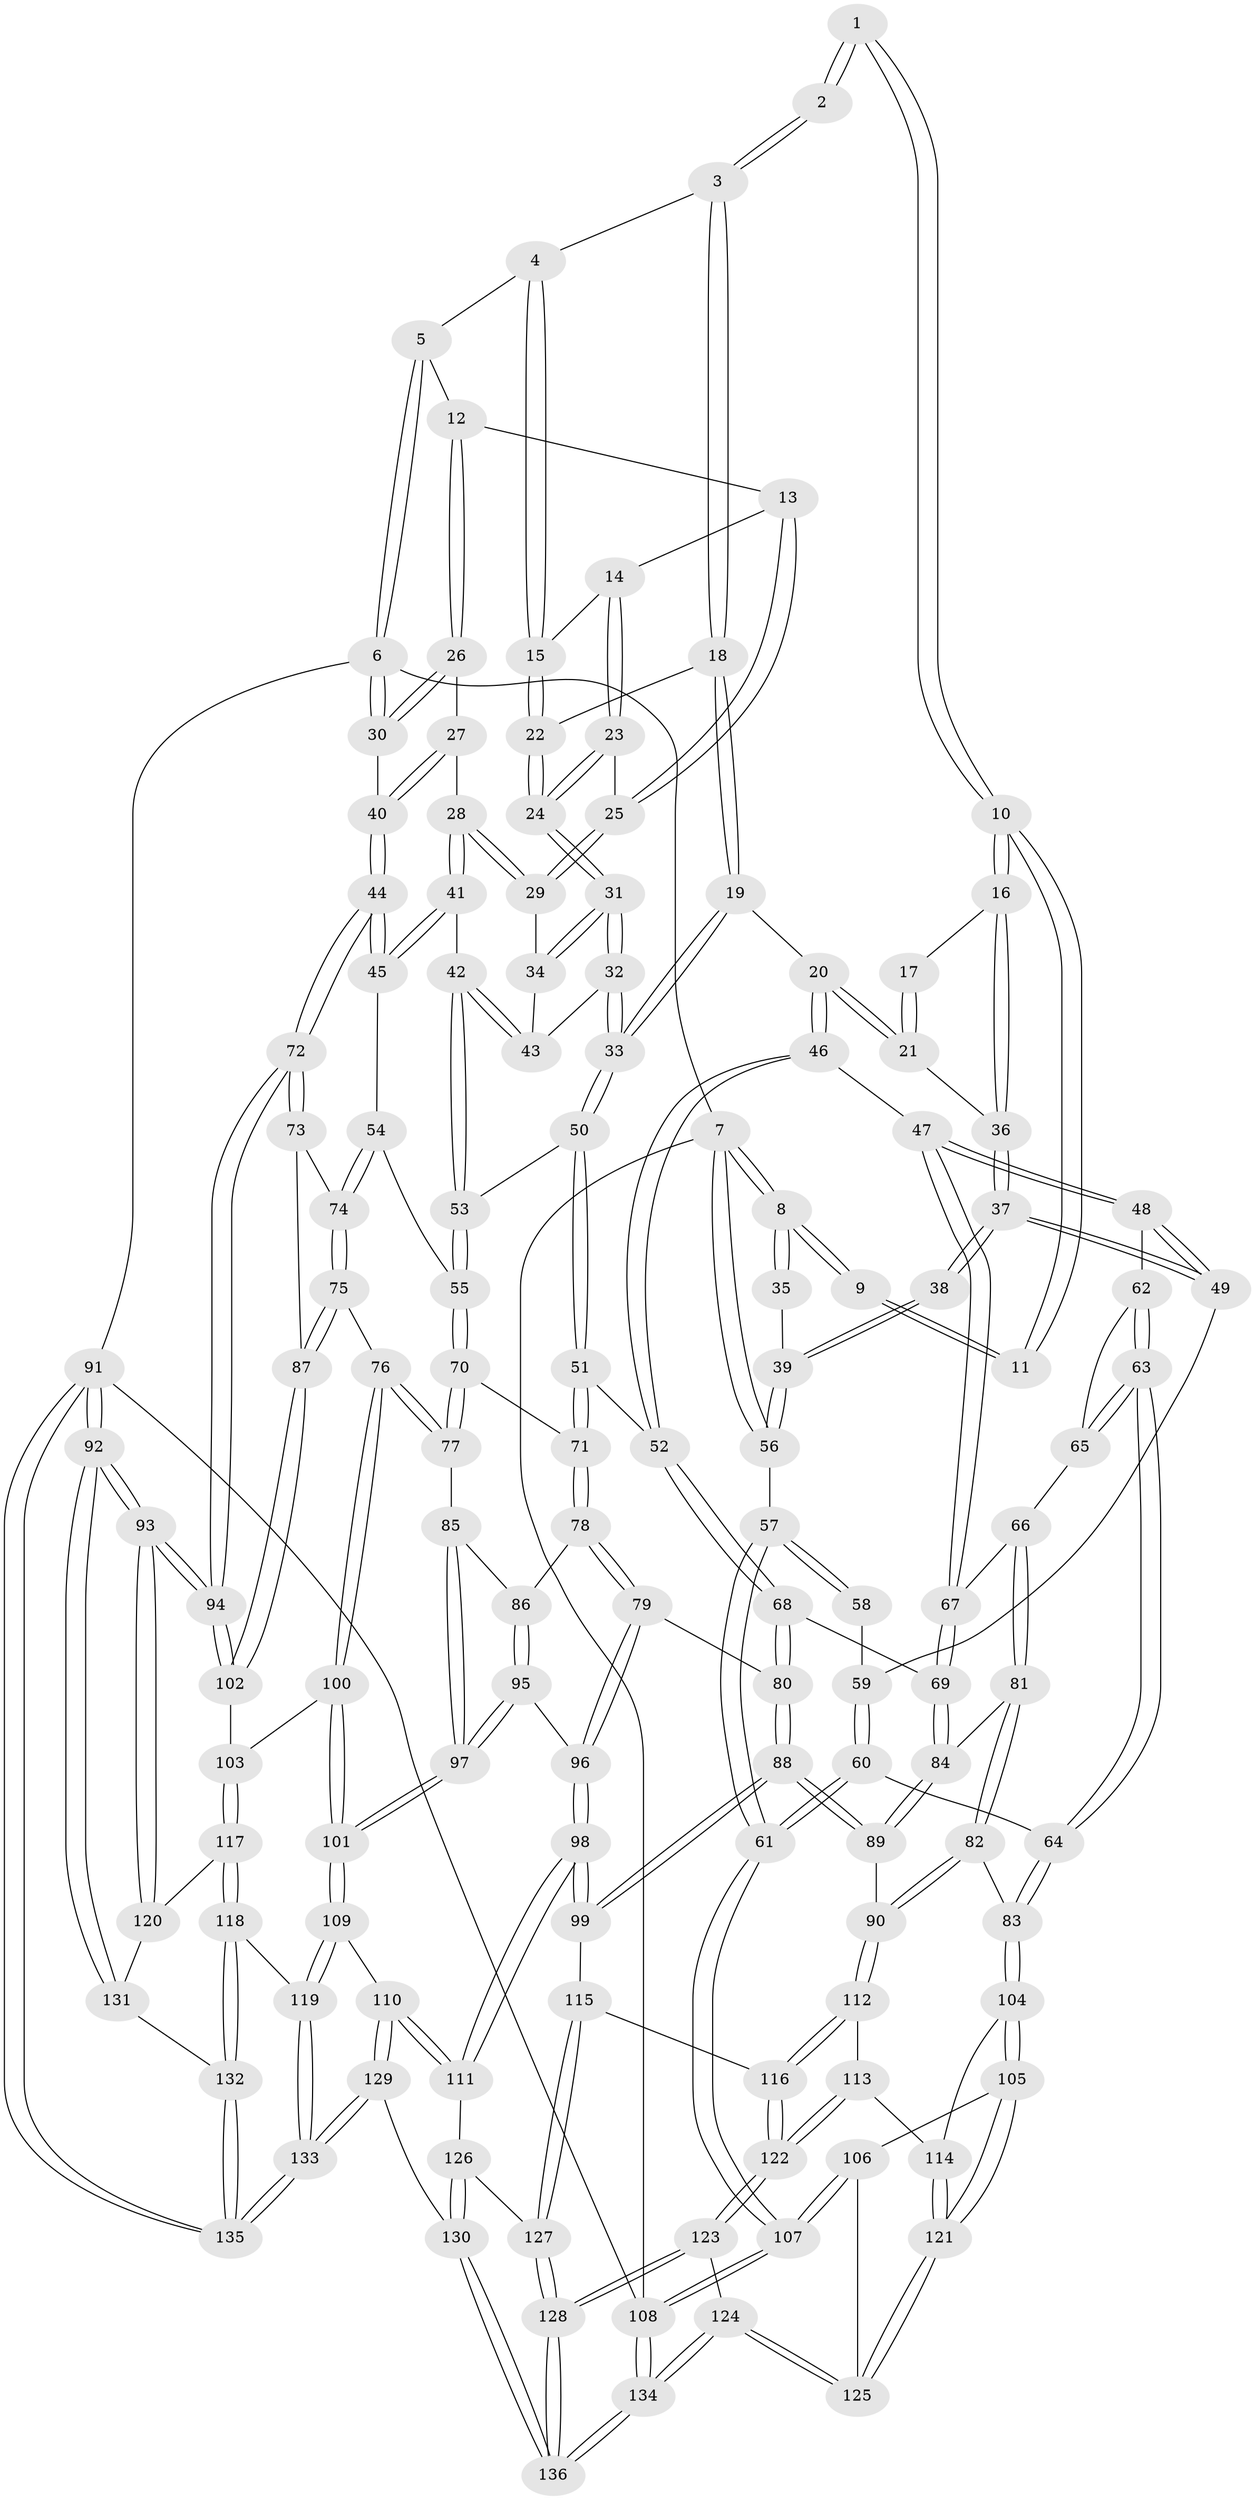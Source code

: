 // Generated by graph-tools (version 1.1) at 2025/00/03/09/25 05:00:23]
// undirected, 136 vertices, 337 edges
graph export_dot {
graph [start="1"]
  node [color=gray90,style=filled];
  1 [pos="+0.3229281764603309+0"];
  2 [pos="+0.5522356743918455+0"];
  3 [pos="+0.5746116924491252+0"];
  4 [pos="+0.6653710262626917+0"];
  5 [pos="+0.787958223077672+0"];
  6 [pos="+1+0"];
  7 [pos="+0+0"];
  8 [pos="+0+0"];
  9 [pos="+0+0"];
  10 [pos="+0.24306021595475408+0.15226947375507266"];
  11 [pos="+0.23947821570939593+0.15058062963602356"];
  12 [pos="+0.8862293406781524+0.10243570574762982"];
  13 [pos="+0.8563935075290481+0.11379560914872894"];
  14 [pos="+0.789041227978812+0.11837239744073731"];
  15 [pos="+0.7478777167738692+0.08766462755028721"];
  16 [pos="+0.2572659678513479+0.17303618613025826"];
  17 [pos="+0.46052312025159414+0"];
  18 [pos="+0.5709964256801894+0"];
  19 [pos="+0.5246760085074027+0.18438233254161757"];
  20 [pos="+0.4101802495440049+0.22858156964312076"];
  21 [pos="+0.36314366204059423+0.20889738532599705"];
  22 [pos="+0.687447524351063+0.18142316901161862"];
  23 [pos="+0.7840380495064748+0.17839890212184223"];
  24 [pos="+0.684967847965951+0.19256449887474889"];
  25 [pos="+0.814896223373332+0.21296240536958932"];
  26 [pos="+0.8959392450990684+0.1087530764370484"];
  27 [pos="+0.9487092660055446+0.20002607700673208"];
  28 [pos="+0.8348685936929353+0.2554841533654554"];
  29 [pos="+0.8325061289329686+0.25437205527521695"];
  30 [pos="+1+0"];
  31 [pos="+0.6457340652728865+0.25070406406509793"];
  32 [pos="+0.6432327861639157+0.25238656829051825"];
  33 [pos="+0.6313845210820712+0.2564981019681434"];
  34 [pos="+0.8072462225645363+0.2589286909092656"];
  35 [pos="+0.17620848583233079+0.13241882016044482"];
  36 [pos="+0.26317312725485553+0.18653435430821555"];
  37 [pos="+0.18190036673636467+0.3302900837099676"];
  38 [pos="+0.17873443363892064+0.3297702426518585"];
  39 [pos="+0+0.2285502834204934"];
  40 [pos="+1+0.29207893069837265"];
  41 [pos="+0.8525822664722815+0.34310017734169185"];
  42 [pos="+0.7628164667324578+0.36397882148368166"];
  43 [pos="+0.7496601958038283+0.33725686118898407"];
  44 [pos="+1+0.4531290355402111"];
  45 [pos="+0.9059191220619164+0.4019307948252146"];
  46 [pos="+0.4296534879724777+0.3684046981174012"];
  47 [pos="+0.3211116033663212+0.42538703371137787"];
  48 [pos="+0.19487916192018276+0.36533080322396627"];
  49 [pos="+0.19141333154898318+0.3607281799010539"];
  50 [pos="+0.6080835679078098+0.3742525612882938"];
  51 [pos="+0.5560429635620819+0.4170115001510333"];
  52 [pos="+0.5115866898991241+0.43010657457279"];
  53 [pos="+0.7245886209487913+0.4354819326371182"];
  54 [pos="+0.8029391884715374+0.46788691714521163"];
  55 [pos="+0.7368986505316193+0.4576476640137716"];
  56 [pos="+0+0.21797716953217763"];
  57 [pos="+0+0.4725126085614681"];
  58 [pos="+0.014311736830199998+0.42810922619235464"];
  59 [pos="+0.1065081868457214+0.4454789773283049"];
  60 [pos="+0.04036977476728714+0.5776107104651103"];
  61 [pos="+0+0.5704941524483353"];
  62 [pos="+0.19490946405098974+0.4025134754926607"];
  63 [pos="+0.08149834817377505+0.5654927650782708"];
  64 [pos="+0.050758918330085286+0.5815442315424258"];
  65 [pos="+0.1985651798787956+0.5100886599730016"];
  66 [pos="+0.20508832656671994+0.5171409232677479"];
  67 [pos="+0.33509816470303955+0.514969220698842"];
  68 [pos="+0.475860081692929+0.5368546798777855"];
  69 [pos="+0.3593150867297921+0.5586687239933094"];
  70 [pos="+0.6979046614608074+0.5404415238384445"];
  71 [pos="+0.642726275248408+0.5412921688257639"];
  72 [pos="+1+0.5776109494462345"];
  73 [pos="+0.9063956920623422+0.5748624296292386"];
  74 [pos="+0.8311610605485332+0.5444014411756763"];
  75 [pos="+0.7494374072755536+0.610018771552719"];
  76 [pos="+0.7405133211977023+0.6104040354157765"];
  77 [pos="+0.7349918227519311+0.6060625328948622"];
  78 [pos="+0.5892015040885652+0.5919273792071629"];
  79 [pos="+0.5170790512510293+0.5952457445416202"];
  80 [pos="+0.5154436702524106+0.5944930053677249"];
  81 [pos="+0.227724814951835+0.5957074297549775"];
  82 [pos="+0.18218573215278167+0.6660153265647658"];
  83 [pos="+0.15576212041947424+0.6776634303500658"];
  84 [pos="+0.3501900662609322+0.5766179795862809"];
  85 [pos="+0.6544161572963146+0.6384931246385821"];
  86 [pos="+0.6202237012134292+0.6326313896733881"];
  87 [pos="+0.8168814996478179+0.6469003436794485"];
  88 [pos="+0.4116477270889213+0.7332882835145225"];
  89 [pos="+0.35428767741357153+0.6945898993370443"];
  90 [pos="+0.32467090565268086+0.7038302990958137"];
  91 [pos="+1+1"];
  92 [pos="+1+1"];
  93 [pos="+1+0.7268373540966613"];
  94 [pos="+1+0.6194807941496762"];
  95 [pos="+0.6064486715891707+0.6986883650394164"];
  96 [pos="+0.5593400419447294+0.7094618200021305"];
  97 [pos="+0.6711830039327347+0.7303537907639615"];
  98 [pos="+0.5006470955951721+0.8095869582424824"];
  99 [pos="+0.42158884260438373+0.7511601765594611"];
  100 [pos="+0.7188784477664067+0.7343897475226788"];
  101 [pos="+0.6925658434199963+0.7489112777864755"];
  102 [pos="+0.8422261514229884+0.7063365286464168"];
  103 [pos="+0.8141287254083378+0.7541163260335801"];
  104 [pos="+0.14377795301236712+0.7461197547492556"];
  105 [pos="+0.04143718668993073+0.7822672232508597"];
  106 [pos="+0.013283780511002968+0.7884658080134244"];
  107 [pos="+0+0.777763467812441"];
  108 [pos="+0+1"];
  109 [pos="+0.6552674890111712+0.8383418965458624"];
  110 [pos="+0.5727378438660504+0.8608253219713946"];
  111 [pos="+0.5059147705351896+0.8206094842953046"];
  112 [pos="+0.2922023967670846+0.7525783806571971"];
  113 [pos="+0.18299557493981913+0.7915817329602273"];
  114 [pos="+0.15572518036398478+0.7641270604675668"];
  115 [pos="+0.3135617757561971+0.8599680827694415"];
  116 [pos="+0.29828464010529726+0.8587062138317795"];
  117 [pos="+0.8313123554941136+0.7917770890838698"];
  118 [pos="+0.7962255291441455+0.8996853448893711"];
  119 [pos="+0.7324084145866985+0.8935440567619886"];
  120 [pos="+1+0.8104945534329003"];
  121 [pos="+0.10418992829079507+0.8642029417753208"];
  122 [pos="+0.22497789900650325+0.8820082366695202"];
  123 [pos="+0.21603026474093015+0.9032473998394277"];
  124 [pos="+0.10328340925765356+0.9407167712202872"];
  125 [pos="+0.09825646806318503+0.9190189716595861"];
  126 [pos="+0.47743522579885783+0.8514584149262813"];
  127 [pos="+0.3866599793582661+0.9266594731581401"];
  128 [pos="+0.3645483451441223+1"];
  129 [pos="+0.5722364745636307+1"];
  130 [pos="+0.46095344353223866+1"];
  131 [pos="+0.8849003823535552+0.9413158552077725"];
  132 [pos="+0.8515343040465925+0.9588061618333473"];
  133 [pos="+0.575861997869743+1"];
  134 [pos="+0+1"];
  135 [pos="+0.8268515744631046+1"];
  136 [pos="+0.3658010795888096+1"];
  1 -- 2;
  1 -- 2;
  1 -- 10;
  1 -- 10;
  2 -- 3;
  2 -- 3;
  3 -- 4;
  3 -- 18;
  3 -- 18;
  4 -- 5;
  4 -- 15;
  4 -- 15;
  5 -- 6;
  5 -- 6;
  5 -- 12;
  6 -- 7;
  6 -- 30;
  6 -- 30;
  6 -- 91;
  7 -- 8;
  7 -- 8;
  7 -- 56;
  7 -- 56;
  7 -- 108;
  8 -- 9;
  8 -- 9;
  8 -- 35;
  8 -- 35;
  9 -- 11;
  9 -- 11;
  10 -- 11;
  10 -- 11;
  10 -- 16;
  10 -- 16;
  12 -- 13;
  12 -- 26;
  12 -- 26;
  13 -- 14;
  13 -- 25;
  13 -- 25;
  14 -- 15;
  14 -- 23;
  14 -- 23;
  15 -- 22;
  15 -- 22;
  16 -- 17;
  16 -- 36;
  16 -- 36;
  17 -- 21;
  17 -- 21;
  18 -- 19;
  18 -- 19;
  18 -- 22;
  19 -- 20;
  19 -- 33;
  19 -- 33;
  20 -- 21;
  20 -- 21;
  20 -- 46;
  20 -- 46;
  21 -- 36;
  22 -- 24;
  22 -- 24;
  23 -- 24;
  23 -- 24;
  23 -- 25;
  24 -- 31;
  24 -- 31;
  25 -- 29;
  25 -- 29;
  26 -- 27;
  26 -- 30;
  26 -- 30;
  27 -- 28;
  27 -- 40;
  27 -- 40;
  28 -- 29;
  28 -- 29;
  28 -- 41;
  28 -- 41;
  29 -- 34;
  30 -- 40;
  31 -- 32;
  31 -- 32;
  31 -- 34;
  31 -- 34;
  32 -- 33;
  32 -- 33;
  32 -- 43;
  33 -- 50;
  33 -- 50;
  34 -- 43;
  35 -- 39;
  36 -- 37;
  36 -- 37;
  37 -- 38;
  37 -- 38;
  37 -- 49;
  37 -- 49;
  38 -- 39;
  38 -- 39;
  39 -- 56;
  39 -- 56;
  40 -- 44;
  40 -- 44;
  41 -- 42;
  41 -- 45;
  41 -- 45;
  42 -- 43;
  42 -- 43;
  42 -- 53;
  42 -- 53;
  44 -- 45;
  44 -- 45;
  44 -- 72;
  44 -- 72;
  45 -- 54;
  46 -- 47;
  46 -- 52;
  46 -- 52;
  47 -- 48;
  47 -- 48;
  47 -- 67;
  47 -- 67;
  48 -- 49;
  48 -- 49;
  48 -- 62;
  49 -- 59;
  50 -- 51;
  50 -- 51;
  50 -- 53;
  51 -- 52;
  51 -- 71;
  51 -- 71;
  52 -- 68;
  52 -- 68;
  53 -- 55;
  53 -- 55;
  54 -- 55;
  54 -- 74;
  54 -- 74;
  55 -- 70;
  55 -- 70;
  56 -- 57;
  57 -- 58;
  57 -- 58;
  57 -- 61;
  57 -- 61;
  58 -- 59;
  59 -- 60;
  59 -- 60;
  60 -- 61;
  60 -- 61;
  60 -- 64;
  61 -- 107;
  61 -- 107;
  62 -- 63;
  62 -- 63;
  62 -- 65;
  63 -- 64;
  63 -- 64;
  63 -- 65;
  63 -- 65;
  64 -- 83;
  64 -- 83;
  65 -- 66;
  66 -- 67;
  66 -- 81;
  66 -- 81;
  67 -- 69;
  67 -- 69;
  68 -- 69;
  68 -- 80;
  68 -- 80;
  69 -- 84;
  69 -- 84;
  70 -- 71;
  70 -- 77;
  70 -- 77;
  71 -- 78;
  71 -- 78;
  72 -- 73;
  72 -- 73;
  72 -- 94;
  72 -- 94;
  73 -- 74;
  73 -- 87;
  74 -- 75;
  74 -- 75;
  75 -- 76;
  75 -- 87;
  75 -- 87;
  76 -- 77;
  76 -- 77;
  76 -- 100;
  76 -- 100;
  77 -- 85;
  78 -- 79;
  78 -- 79;
  78 -- 86;
  79 -- 80;
  79 -- 96;
  79 -- 96;
  80 -- 88;
  80 -- 88;
  81 -- 82;
  81 -- 82;
  81 -- 84;
  82 -- 83;
  82 -- 90;
  82 -- 90;
  83 -- 104;
  83 -- 104;
  84 -- 89;
  84 -- 89;
  85 -- 86;
  85 -- 97;
  85 -- 97;
  86 -- 95;
  86 -- 95;
  87 -- 102;
  87 -- 102;
  88 -- 89;
  88 -- 89;
  88 -- 99;
  88 -- 99;
  89 -- 90;
  90 -- 112;
  90 -- 112;
  91 -- 92;
  91 -- 92;
  91 -- 135;
  91 -- 135;
  91 -- 108;
  92 -- 93;
  92 -- 93;
  92 -- 131;
  92 -- 131;
  93 -- 94;
  93 -- 94;
  93 -- 120;
  93 -- 120;
  94 -- 102;
  94 -- 102;
  95 -- 96;
  95 -- 97;
  95 -- 97;
  96 -- 98;
  96 -- 98;
  97 -- 101;
  97 -- 101;
  98 -- 99;
  98 -- 99;
  98 -- 111;
  98 -- 111;
  99 -- 115;
  100 -- 101;
  100 -- 101;
  100 -- 103;
  101 -- 109;
  101 -- 109;
  102 -- 103;
  103 -- 117;
  103 -- 117;
  104 -- 105;
  104 -- 105;
  104 -- 114;
  105 -- 106;
  105 -- 121;
  105 -- 121;
  106 -- 107;
  106 -- 107;
  106 -- 125;
  107 -- 108;
  107 -- 108;
  108 -- 134;
  108 -- 134;
  109 -- 110;
  109 -- 119;
  109 -- 119;
  110 -- 111;
  110 -- 111;
  110 -- 129;
  110 -- 129;
  111 -- 126;
  112 -- 113;
  112 -- 116;
  112 -- 116;
  113 -- 114;
  113 -- 122;
  113 -- 122;
  114 -- 121;
  114 -- 121;
  115 -- 116;
  115 -- 127;
  115 -- 127;
  116 -- 122;
  116 -- 122;
  117 -- 118;
  117 -- 118;
  117 -- 120;
  118 -- 119;
  118 -- 132;
  118 -- 132;
  119 -- 133;
  119 -- 133;
  120 -- 131;
  121 -- 125;
  121 -- 125;
  122 -- 123;
  122 -- 123;
  123 -- 124;
  123 -- 128;
  123 -- 128;
  124 -- 125;
  124 -- 125;
  124 -- 134;
  124 -- 134;
  126 -- 127;
  126 -- 130;
  126 -- 130;
  127 -- 128;
  127 -- 128;
  128 -- 136;
  128 -- 136;
  129 -- 130;
  129 -- 133;
  129 -- 133;
  130 -- 136;
  130 -- 136;
  131 -- 132;
  132 -- 135;
  132 -- 135;
  133 -- 135;
  133 -- 135;
  134 -- 136;
  134 -- 136;
}
